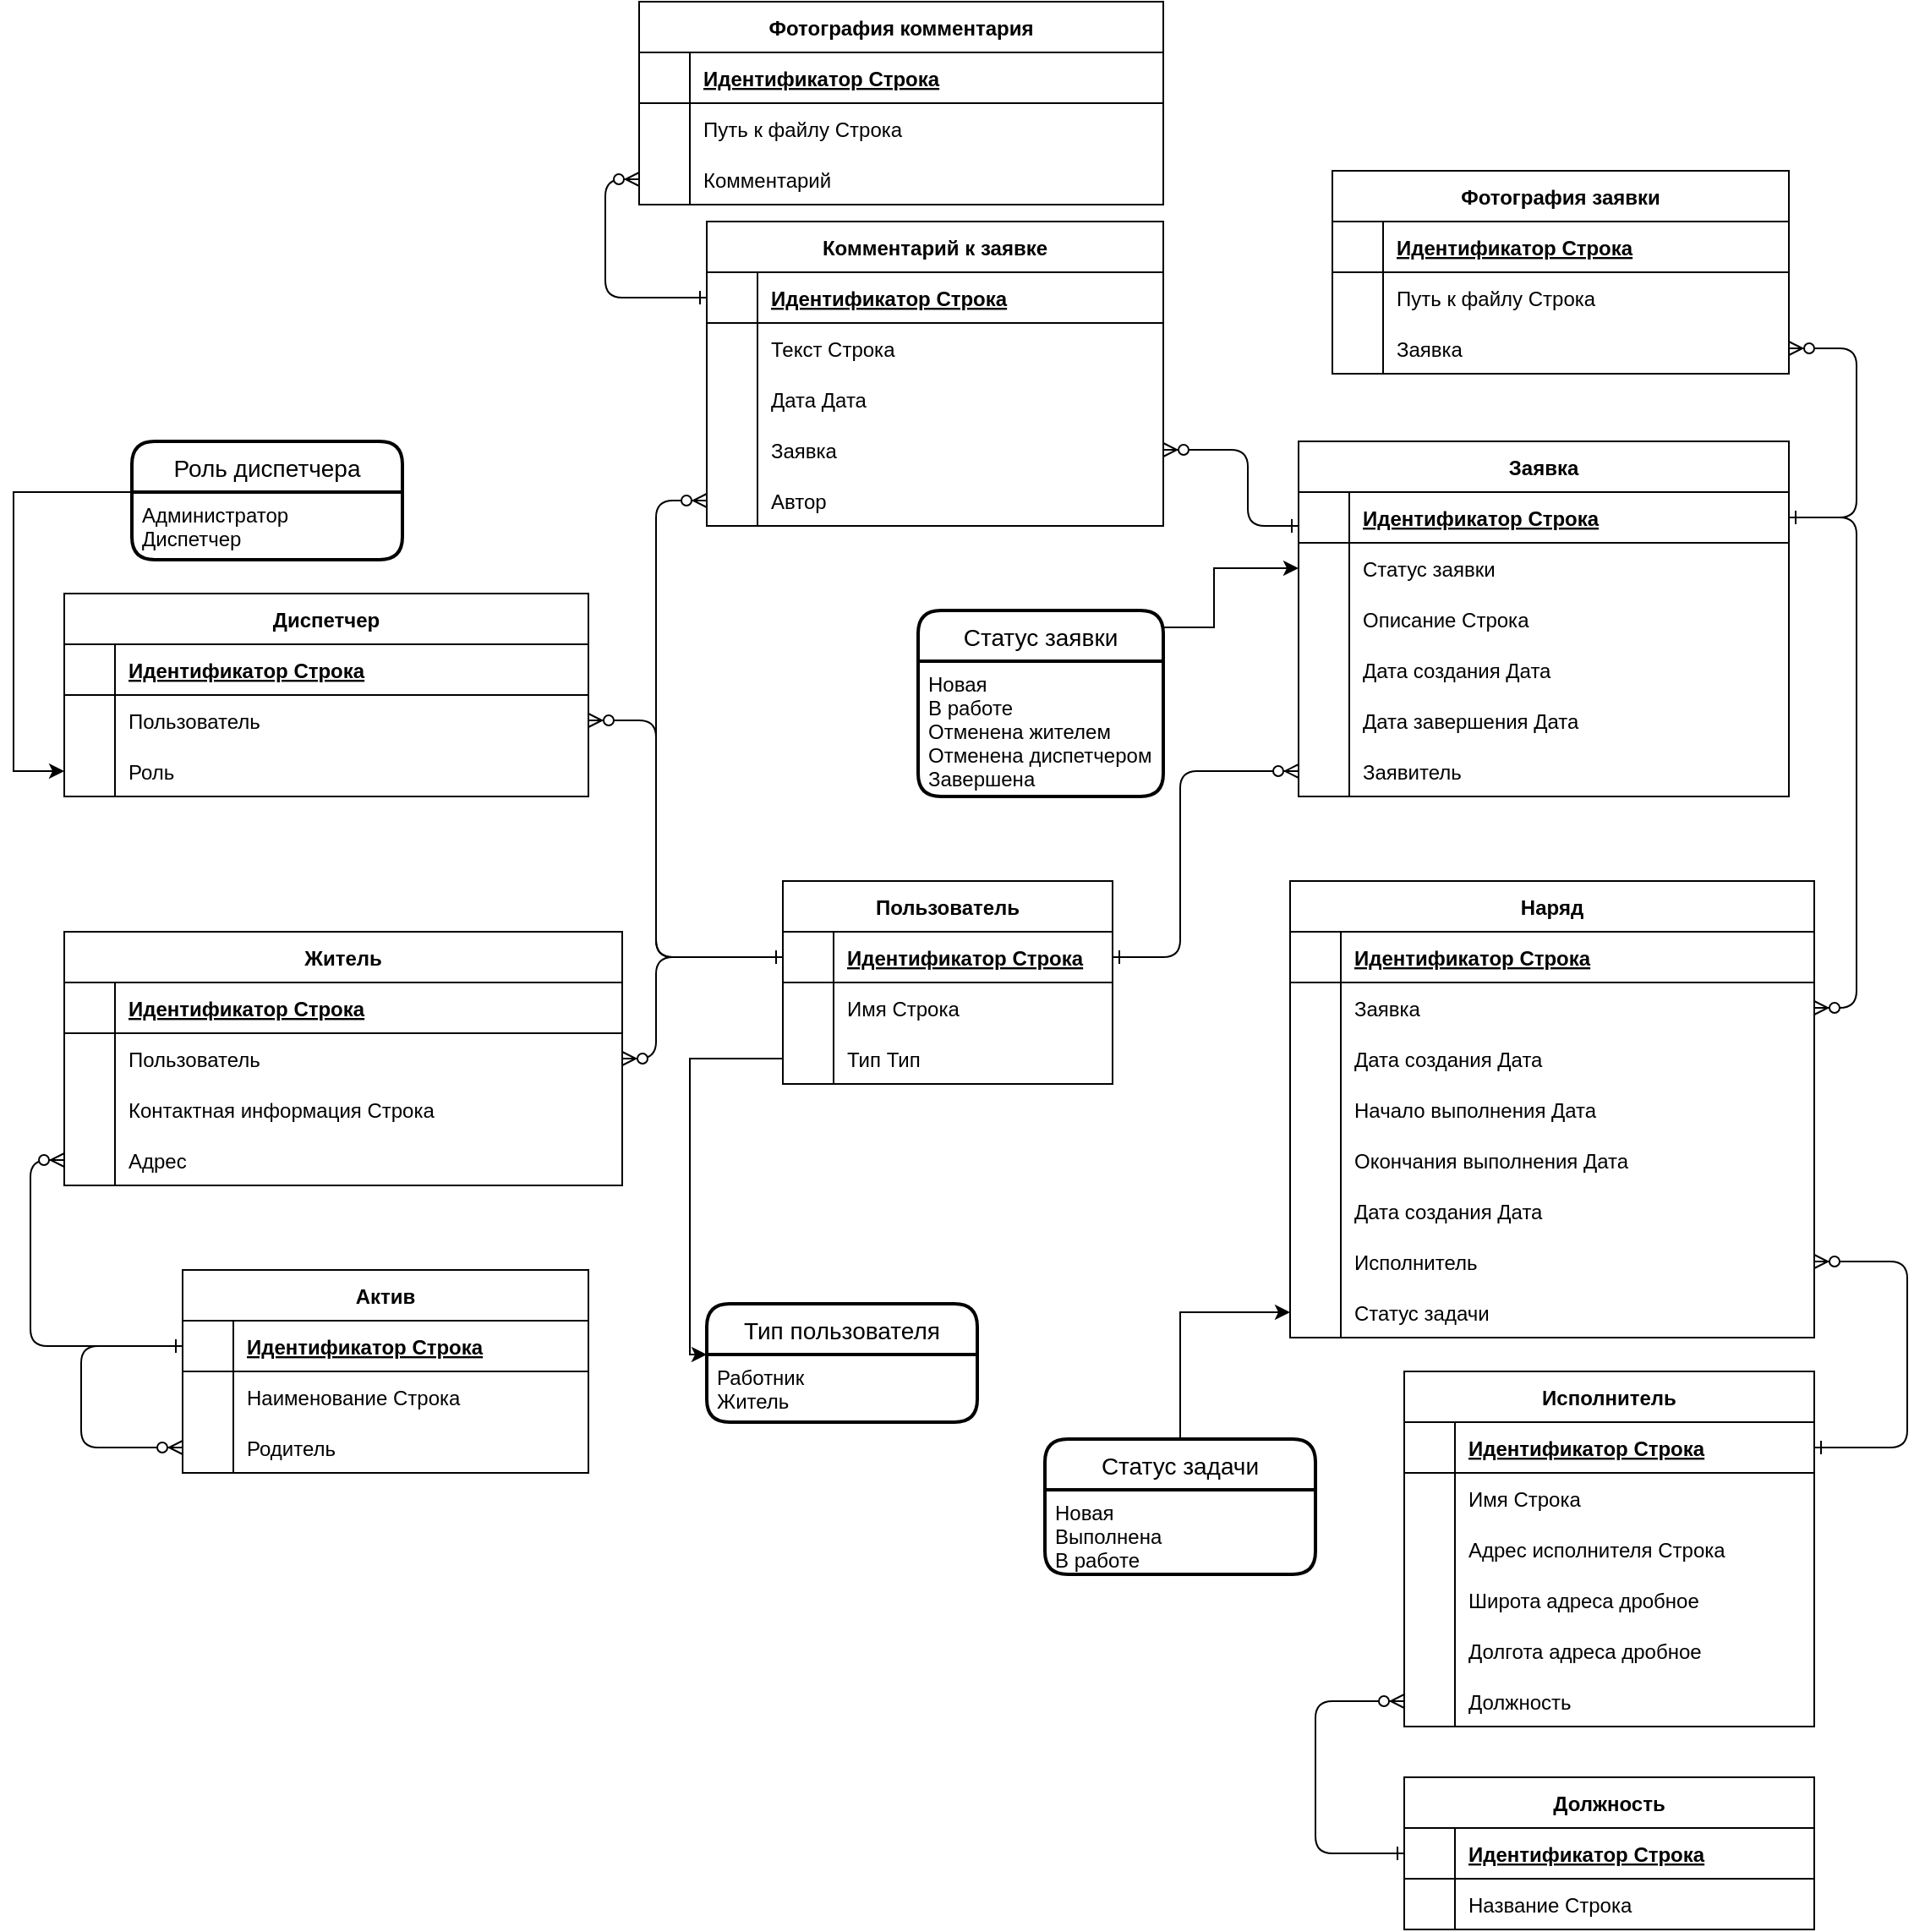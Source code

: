 <mxfile version="20.8.23" type="github">
  <diagram id="R2lEEEUBdFMjLlhIrx00" name="Page-1">
    <mxGraphModel dx="2688" dy="2109" grid="1" gridSize="10" guides="1" tooltips="1" connect="1" arrows="1" fold="1" page="1" pageScale="1" pageWidth="850" pageHeight="1100" math="0" shadow="0" extFonts="Permanent Marker^https://fonts.googleapis.com/css?family=Permanent+Marker">
      <root>
        <mxCell id="0" />
        <mxCell id="1" parent="0" />
        <mxCell id="C-vyLk0tnHw3VtMMgP7b-12" value="" style="edgeStyle=elbowEdgeStyle;endArrow=ERzeroToMany;startArrow=ERone;endFill=1;startFill=0;" parent="1" source="C-vyLk0tnHw3VtMMgP7b-3" target="C-vyLk0tnHw3VtMMgP7b-17" edge="1">
          <mxGeometry width="100" height="100" relative="1" as="geometry">
            <mxPoint x="400" y="180" as="sourcePoint" />
            <mxPoint x="460" y="205" as="targetPoint" />
            <Array as="points">
              <mxPoint x="760" y="230" />
              <mxPoint x="760" y="270" />
              <mxPoint x="760" y="360" />
            </Array>
          </mxGeometry>
        </mxCell>
        <mxCell id="C-vyLk0tnHw3VtMMgP7b-2" value="Заявка" style="shape=table;startSize=30;container=1;collapsible=1;childLayout=tableLayout;fixedRows=1;rowLines=0;fontStyle=1;align=center;resizeLast=1;" parent="1" vertex="1">
          <mxGeometry x="430" y="100" width="290" height="210" as="geometry" />
        </mxCell>
        <mxCell id="C-vyLk0tnHw3VtMMgP7b-3" value="" style="shape=partialRectangle;collapsible=0;dropTarget=0;pointerEvents=0;fillColor=none;points=[[0,0.5],[1,0.5]];portConstraint=eastwest;top=0;left=0;right=0;bottom=1;" parent="C-vyLk0tnHw3VtMMgP7b-2" vertex="1">
          <mxGeometry y="30" width="290" height="30" as="geometry" />
        </mxCell>
        <mxCell id="C-vyLk0tnHw3VtMMgP7b-4" value="" style="shape=partialRectangle;overflow=hidden;connectable=0;fillColor=none;top=0;left=0;bottom=0;right=0;fontStyle=1;" parent="C-vyLk0tnHw3VtMMgP7b-3" vertex="1">
          <mxGeometry width="30" height="30" as="geometry">
            <mxRectangle width="30" height="30" as="alternateBounds" />
          </mxGeometry>
        </mxCell>
        <mxCell id="C-vyLk0tnHw3VtMMgP7b-5" value="Идентификатор Строка " style="shape=partialRectangle;overflow=hidden;connectable=0;fillColor=none;top=0;left=0;bottom=0;right=0;align=left;spacingLeft=6;fontStyle=5;" parent="C-vyLk0tnHw3VtMMgP7b-3" vertex="1">
          <mxGeometry x="30" width="260" height="30" as="geometry">
            <mxRectangle width="260" height="30" as="alternateBounds" />
          </mxGeometry>
        </mxCell>
        <mxCell id="C-vyLk0tnHw3VtMMgP7b-6" value="" style="shape=partialRectangle;collapsible=0;dropTarget=0;pointerEvents=0;fillColor=none;points=[[0,0.5],[1,0.5]];portConstraint=eastwest;top=0;left=0;right=0;bottom=0;" parent="C-vyLk0tnHw3VtMMgP7b-2" vertex="1">
          <mxGeometry y="60" width="290" height="30" as="geometry" />
        </mxCell>
        <mxCell id="C-vyLk0tnHw3VtMMgP7b-7" value="" style="shape=partialRectangle;overflow=hidden;connectable=0;fillColor=none;top=0;left=0;bottom=0;right=0;" parent="C-vyLk0tnHw3VtMMgP7b-6" vertex="1">
          <mxGeometry width="30" height="30" as="geometry">
            <mxRectangle width="30" height="30" as="alternateBounds" />
          </mxGeometry>
        </mxCell>
        <mxCell id="C-vyLk0tnHw3VtMMgP7b-8" value="Статус заявки " style="shape=partialRectangle;overflow=hidden;connectable=0;fillColor=none;top=0;left=0;bottom=0;right=0;align=left;spacingLeft=6;" parent="C-vyLk0tnHw3VtMMgP7b-6" vertex="1">
          <mxGeometry x="30" width="260" height="30" as="geometry">
            <mxRectangle width="260" height="30" as="alternateBounds" />
          </mxGeometry>
        </mxCell>
        <mxCell id="AUKYh_VhikMgX28gDXk--7" value="" style="shape=partialRectangle;collapsible=0;dropTarget=0;pointerEvents=0;fillColor=none;points=[[0,0.5],[1,0.5]];portConstraint=eastwest;top=0;left=0;right=0;bottom=0;" parent="C-vyLk0tnHw3VtMMgP7b-2" vertex="1">
          <mxGeometry y="90" width="290" height="30" as="geometry" />
        </mxCell>
        <mxCell id="AUKYh_VhikMgX28gDXk--8" value="" style="shape=partialRectangle;overflow=hidden;connectable=0;fillColor=none;top=0;left=0;bottom=0;right=0;" parent="AUKYh_VhikMgX28gDXk--7" vertex="1">
          <mxGeometry width="30" height="30" as="geometry">
            <mxRectangle width="30" height="30" as="alternateBounds" />
          </mxGeometry>
        </mxCell>
        <mxCell id="AUKYh_VhikMgX28gDXk--9" value="Описание Строка " style="shape=partialRectangle;overflow=hidden;connectable=0;fillColor=none;top=0;left=0;bottom=0;right=0;align=left;spacingLeft=6;" parent="AUKYh_VhikMgX28gDXk--7" vertex="1">
          <mxGeometry x="30" width="260" height="30" as="geometry">
            <mxRectangle width="260" height="30" as="alternateBounds" />
          </mxGeometry>
        </mxCell>
        <mxCell id="C-vyLk0tnHw3VtMMgP7b-9" value="" style="shape=partialRectangle;collapsible=0;dropTarget=0;pointerEvents=0;fillColor=none;points=[[0,0.5],[1,0.5]];portConstraint=eastwest;top=0;left=0;right=0;bottom=0;" parent="C-vyLk0tnHw3VtMMgP7b-2" vertex="1">
          <mxGeometry y="120" width="290" height="30" as="geometry" />
        </mxCell>
        <mxCell id="C-vyLk0tnHw3VtMMgP7b-10" value="" style="shape=partialRectangle;overflow=hidden;connectable=0;fillColor=none;top=0;left=0;bottom=0;right=0;" parent="C-vyLk0tnHw3VtMMgP7b-9" vertex="1">
          <mxGeometry width="30" height="30" as="geometry">
            <mxRectangle width="30" height="30" as="alternateBounds" />
          </mxGeometry>
        </mxCell>
        <mxCell id="C-vyLk0tnHw3VtMMgP7b-11" value="Дата создания Дата " style="shape=partialRectangle;overflow=hidden;connectable=0;fillColor=none;top=0;left=0;bottom=0;right=0;align=left;spacingLeft=6;" parent="C-vyLk0tnHw3VtMMgP7b-9" vertex="1">
          <mxGeometry x="30" width="260" height="30" as="geometry">
            <mxRectangle width="260" height="30" as="alternateBounds" />
          </mxGeometry>
        </mxCell>
        <mxCell id="AUKYh_VhikMgX28gDXk--25" value="" style="shape=partialRectangle;collapsible=0;dropTarget=0;pointerEvents=0;fillColor=none;points=[[0,0.5],[1,0.5]];portConstraint=eastwest;top=0;left=0;right=0;bottom=0;" parent="C-vyLk0tnHw3VtMMgP7b-2" vertex="1">
          <mxGeometry y="150" width="290" height="30" as="geometry" />
        </mxCell>
        <mxCell id="AUKYh_VhikMgX28gDXk--26" value="" style="shape=partialRectangle;overflow=hidden;connectable=0;fillColor=none;top=0;left=0;bottom=0;right=0;" parent="AUKYh_VhikMgX28gDXk--25" vertex="1">
          <mxGeometry width="30" height="30" as="geometry">
            <mxRectangle width="30" height="30" as="alternateBounds" />
          </mxGeometry>
        </mxCell>
        <mxCell id="AUKYh_VhikMgX28gDXk--27" value="Дата завершения Дата" style="shape=partialRectangle;overflow=hidden;connectable=0;fillColor=none;top=0;left=0;bottom=0;right=0;align=left;spacingLeft=6;" parent="AUKYh_VhikMgX28gDXk--25" vertex="1">
          <mxGeometry x="30" width="260" height="30" as="geometry">
            <mxRectangle width="260" height="30" as="alternateBounds" />
          </mxGeometry>
        </mxCell>
        <mxCell id="AUKYh_VhikMgX28gDXk--112" value="" style="shape=partialRectangle;collapsible=0;dropTarget=0;pointerEvents=0;fillColor=none;points=[[0,0.5],[1,0.5]];portConstraint=eastwest;top=0;left=0;right=0;bottom=0;" parent="C-vyLk0tnHw3VtMMgP7b-2" vertex="1">
          <mxGeometry y="180" width="290" height="30" as="geometry" />
        </mxCell>
        <mxCell id="AUKYh_VhikMgX28gDXk--113" value="" style="shape=partialRectangle;overflow=hidden;connectable=0;fillColor=none;top=0;left=0;bottom=0;right=0;" parent="AUKYh_VhikMgX28gDXk--112" vertex="1">
          <mxGeometry width="30" height="30" as="geometry">
            <mxRectangle width="30" height="30" as="alternateBounds" />
          </mxGeometry>
        </mxCell>
        <mxCell id="AUKYh_VhikMgX28gDXk--114" value="Заявитель" style="shape=partialRectangle;overflow=hidden;connectable=0;fillColor=none;top=0;left=0;bottom=0;right=0;align=left;spacingLeft=6;" parent="AUKYh_VhikMgX28gDXk--112" vertex="1">
          <mxGeometry x="30" width="260" height="30" as="geometry">
            <mxRectangle width="260" height="30" as="alternateBounds" />
          </mxGeometry>
        </mxCell>
        <mxCell id="C-vyLk0tnHw3VtMMgP7b-13" value="Наряд" style="shape=table;startSize=30;container=1;collapsible=1;childLayout=tableLayout;fixedRows=1;rowLines=0;fontStyle=1;align=center;resizeLast=1;" parent="1" vertex="1">
          <mxGeometry x="425" y="360" width="310" height="270" as="geometry" />
        </mxCell>
        <mxCell id="C-vyLk0tnHw3VtMMgP7b-14" value="" style="shape=partialRectangle;collapsible=0;dropTarget=0;pointerEvents=0;fillColor=none;points=[[0,0.5],[1,0.5]];portConstraint=eastwest;top=0;left=0;right=0;bottom=1;" parent="C-vyLk0tnHw3VtMMgP7b-13" vertex="1">
          <mxGeometry y="30" width="310" height="30" as="geometry" />
        </mxCell>
        <mxCell id="C-vyLk0tnHw3VtMMgP7b-15" value="" style="shape=partialRectangle;overflow=hidden;connectable=0;fillColor=none;top=0;left=0;bottom=0;right=0;fontStyle=1;" parent="C-vyLk0tnHw3VtMMgP7b-14" vertex="1">
          <mxGeometry width="30" height="30" as="geometry">
            <mxRectangle width="30" height="30" as="alternateBounds" />
          </mxGeometry>
        </mxCell>
        <mxCell id="C-vyLk0tnHw3VtMMgP7b-16" value="Идентификатор Строка  " style="shape=partialRectangle;overflow=hidden;connectable=0;fillColor=none;top=0;left=0;bottom=0;right=0;align=left;spacingLeft=6;fontStyle=5;" parent="C-vyLk0tnHw3VtMMgP7b-14" vertex="1">
          <mxGeometry x="30" width="280" height="30" as="geometry">
            <mxRectangle width="280" height="30" as="alternateBounds" />
          </mxGeometry>
        </mxCell>
        <mxCell id="C-vyLk0tnHw3VtMMgP7b-17" value="" style="shape=partialRectangle;collapsible=0;dropTarget=0;pointerEvents=0;fillColor=none;points=[[0,0.5],[1,0.5]];portConstraint=eastwest;top=0;left=0;right=0;bottom=0;" parent="C-vyLk0tnHw3VtMMgP7b-13" vertex="1">
          <mxGeometry y="60" width="310" height="30" as="geometry" />
        </mxCell>
        <mxCell id="C-vyLk0tnHw3VtMMgP7b-18" value="" style="shape=partialRectangle;overflow=hidden;connectable=0;fillColor=none;top=0;left=0;bottom=0;right=0;" parent="C-vyLk0tnHw3VtMMgP7b-17" vertex="1">
          <mxGeometry width="30" height="30" as="geometry">
            <mxRectangle width="30" height="30" as="alternateBounds" />
          </mxGeometry>
        </mxCell>
        <mxCell id="C-vyLk0tnHw3VtMMgP7b-19" value="Заявка" style="shape=partialRectangle;overflow=hidden;connectable=0;fillColor=none;top=0;left=0;bottom=0;right=0;align=left;spacingLeft=6;" parent="C-vyLk0tnHw3VtMMgP7b-17" vertex="1">
          <mxGeometry x="30" width="280" height="30" as="geometry">
            <mxRectangle width="280" height="30" as="alternateBounds" />
          </mxGeometry>
        </mxCell>
        <mxCell id="C-vyLk0tnHw3VtMMgP7b-20" value="" style="shape=partialRectangle;collapsible=0;dropTarget=0;pointerEvents=0;fillColor=none;points=[[0,0.5],[1,0.5]];portConstraint=eastwest;top=0;left=0;right=0;bottom=0;" parent="C-vyLk0tnHw3VtMMgP7b-13" vertex="1">
          <mxGeometry y="90" width="310" height="30" as="geometry" />
        </mxCell>
        <mxCell id="C-vyLk0tnHw3VtMMgP7b-21" value="" style="shape=partialRectangle;overflow=hidden;connectable=0;fillColor=none;top=0;left=0;bottom=0;right=0;" parent="C-vyLk0tnHw3VtMMgP7b-20" vertex="1">
          <mxGeometry width="30" height="30" as="geometry">
            <mxRectangle width="30" height="30" as="alternateBounds" />
          </mxGeometry>
        </mxCell>
        <mxCell id="C-vyLk0tnHw3VtMMgP7b-22" value="Дата создания Дата " style="shape=partialRectangle;overflow=hidden;connectable=0;fillColor=none;top=0;left=0;bottom=0;right=0;align=left;spacingLeft=6;" parent="C-vyLk0tnHw3VtMMgP7b-20" vertex="1">
          <mxGeometry x="30" width="280" height="30" as="geometry">
            <mxRectangle width="280" height="30" as="alternateBounds" />
          </mxGeometry>
        </mxCell>
        <mxCell id="AUKYh_VhikMgX28gDXk--32" value="" style="shape=partialRectangle;collapsible=0;dropTarget=0;pointerEvents=0;fillColor=none;points=[[0,0.5],[1,0.5]];portConstraint=eastwest;top=0;left=0;right=0;bottom=0;" parent="C-vyLk0tnHw3VtMMgP7b-13" vertex="1">
          <mxGeometry y="120" width="310" height="30" as="geometry" />
        </mxCell>
        <mxCell id="AUKYh_VhikMgX28gDXk--33" value="" style="shape=partialRectangle;overflow=hidden;connectable=0;fillColor=none;top=0;left=0;bottom=0;right=0;" parent="AUKYh_VhikMgX28gDXk--32" vertex="1">
          <mxGeometry width="30" height="30" as="geometry">
            <mxRectangle width="30" height="30" as="alternateBounds" />
          </mxGeometry>
        </mxCell>
        <mxCell id="AUKYh_VhikMgX28gDXk--34" value="Начало выполнения Дата" style="shape=partialRectangle;overflow=hidden;connectable=0;fillColor=none;top=0;left=0;bottom=0;right=0;align=left;spacingLeft=6;" parent="AUKYh_VhikMgX28gDXk--32" vertex="1">
          <mxGeometry x="30" width="280" height="30" as="geometry">
            <mxRectangle width="280" height="30" as="alternateBounds" />
          </mxGeometry>
        </mxCell>
        <mxCell id="AUKYh_VhikMgX28gDXk--35" value="" style="shape=partialRectangle;collapsible=0;dropTarget=0;pointerEvents=0;fillColor=none;points=[[0,0.5],[1,0.5]];portConstraint=eastwest;top=0;left=0;right=0;bottom=0;" parent="C-vyLk0tnHw3VtMMgP7b-13" vertex="1">
          <mxGeometry y="150" width="310" height="30" as="geometry" />
        </mxCell>
        <mxCell id="AUKYh_VhikMgX28gDXk--36" value="" style="shape=partialRectangle;overflow=hidden;connectable=0;fillColor=none;top=0;left=0;bottom=0;right=0;" parent="AUKYh_VhikMgX28gDXk--35" vertex="1">
          <mxGeometry width="30" height="30" as="geometry">
            <mxRectangle width="30" height="30" as="alternateBounds" />
          </mxGeometry>
        </mxCell>
        <mxCell id="AUKYh_VhikMgX28gDXk--37" value="Окончания выполнения Дата " style="shape=partialRectangle;overflow=hidden;connectable=0;fillColor=none;top=0;left=0;bottom=0;right=0;align=left;spacingLeft=6;" parent="AUKYh_VhikMgX28gDXk--35" vertex="1">
          <mxGeometry x="30" width="280" height="30" as="geometry">
            <mxRectangle width="280" height="30" as="alternateBounds" />
          </mxGeometry>
        </mxCell>
        <mxCell id="AUKYh_VhikMgX28gDXk--38" value="" style="shape=partialRectangle;collapsible=0;dropTarget=0;pointerEvents=0;fillColor=none;points=[[0,0.5],[1,0.5]];portConstraint=eastwest;top=0;left=0;right=0;bottom=0;" parent="C-vyLk0tnHw3VtMMgP7b-13" vertex="1">
          <mxGeometry y="180" width="310" height="30" as="geometry" />
        </mxCell>
        <mxCell id="AUKYh_VhikMgX28gDXk--39" value="" style="shape=partialRectangle;overflow=hidden;connectable=0;fillColor=none;top=0;left=0;bottom=0;right=0;" parent="AUKYh_VhikMgX28gDXk--38" vertex="1">
          <mxGeometry width="30" height="30" as="geometry">
            <mxRectangle width="30" height="30" as="alternateBounds" />
          </mxGeometry>
        </mxCell>
        <mxCell id="AUKYh_VhikMgX28gDXk--40" value="Дата создания Дата " style="shape=partialRectangle;overflow=hidden;connectable=0;fillColor=none;top=0;left=0;bottom=0;right=0;align=left;spacingLeft=6;" parent="AUKYh_VhikMgX28gDXk--38" vertex="1">
          <mxGeometry x="30" width="280" height="30" as="geometry">
            <mxRectangle width="280" height="30" as="alternateBounds" />
          </mxGeometry>
        </mxCell>
        <mxCell id="AUKYh_VhikMgX28gDXk--246" value="" style="shape=partialRectangle;collapsible=0;dropTarget=0;pointerEvents=0;fillColor=none;points=[[0,0.5],[1,0.5]];portConstraint=eastwest;top=0;left=0;right=0;bottom=0;" parent="C-vyLk0tnHw3VtMMgP7b-13" vertex="1">
          <mxGeometry y="210" width="310" height="30" as="geometry" />
        </mxCell>
        <mxCell id="AUKYh_VhikMgX28gDXk--247" value="" style="shape=partialRectangle;overflow=hidden;connectable=0;fillColor=none;top=0;left=0;bottom=0;right=0;" parent="AUKYh_VhikMgX28gDXk--246" vertex="1">
          <mxGeometry width="30" height="30" as="geometry">
            <mxRectangle width="30" height="30" as="alternateBounds" />
          </mxGeometry>
        </mxCell>
        <mxCell id="AUKYh_VhikMgX28gDXk--248" value="Исполнитель" style="shape=partialRectangle;overflow=hidden;connectable=0;fillColor=none;top=0;left=0;bottom=0;right=0;align=left;spacingLeft=6;" parent="AUKYh_VhikMgX28gDXk--246" vertex="1">
          <mxGeometry x="30" width="280" height="30" as="geometry">
            <mxRectangle width="280" height="30" as="alternateBounds" />
          </mxGeometry>
        </mxCell>
        <mxCell id="AUKYh_VhikMgX28gDXk--59" value="" style="shape=partialRectangle;collapsible=0;dropTarget=0;pointerEvents=0;fillColor=none;points=[[0,0.5],[1,0.5]];portConstraint=eastwest;top=0;left=0;right=0;bottom=0;" parent="C-vyLk0tnHw3VtMMgP7b-13" vertex="1">
          <mxGeometry y="240" width="310" height="30" as="geometry" />
        </mxCell>
        <mxCell id="AUKYh_VhikMgX28gDXk--60" value="" style="shape=partialRectangle;overflow=hidden;connectable=0;fillColor=none;top=0;left=0;bottom=0;right=0;" parent="AUKYh_VhikMgX28gDXk--59" vertex="1">
          <mxGeometry width="30" height="30" as="geometry">
            <mxRectangle width="30" height="30" as="alternateBounds" />
          </mxGeometry>
        </mxCell>
        <mxCell id="AUKYh_VhikMgX28gDXk--61" value="Статус задачи " style="shape=partialRectangle;overflow=hidden;connectable=0;fillColor=none;top=0;left=0;bottom=0;right=0;align=left;spacingLeft=6;" parent="AUKYh_VhikMgX28gDXk--59" vertex="1">
          <mxGeometry x="30" width="280" height="30" as="geometry">
            <mxRectangle width="280" height="30" as="alternateBounds" />
          </mxGeometry>
        </mxCell>
        <mxCell id="AUKYh_VhikMgX28gDXk--2" value="Статус заявки" style="swimlane;childLayout=stackLayout;horizontal=1;startSize=30;horizontalStack=0;rounded=1;fontSize=14;fontStyle=0;strokeWidth=2;resizeParent=0;resizeLast=1;shadow=0;dashed=0;align=center;" parent="1" vertex="1">
          <mxGeometry x="205" y="200" width="145" height="110" as="geometry" />
        </mxCell>
        <mxCell id="AUKYh_VhikMgX28gDXk--3" value="Новая&#xa;В работе&#xa;Отменена жителем&#xa;Отменена диспетчером&#xa;Завершена" style="align=left;strokeColor=none;fillColor=none;spacingLeft=4;fontSize=12;verticalAlign=top;resizable=0;rotatable=0;part=1;" parent="AUKYh_VhikMgX28gDXk--2" vertex="1">
          <mxGeometry y="30" width="145" height="80" as="geometry" />
        </mxCell>
        <mxCell id="AUKYh_VhikMgX28gDXk--4" value="Статус задачи" style="swimlane;childLayout=stackLayout;horizontal=1;startSize=30;horizontalStack=0;rounded=1;fontSize=14;fontStyle=0;strokeWidth=2;resizeParent=0;resizeLast=1;shadow=0;dashed=0;align=center;" parent="1" vertex="1">
          <mxGeometry x="280" y="690" width="160" height="80" as="geometry" />
        </mxCell>
        <mxCell id="AUKYh_VhikMgX28gDXk--5" value="Новая&#xa;Выполнена&#xa;В работе" style="align=left;strokeColor=none;fillColor=none;spacingLeft=4;fontSize=12;verticalAlign=top;resizable=0;rotatable=0;part=1;" parent="AUKYh_VhikMgX28gDXk--4" vertex="1">
          <mxGeometry y="30" width="160" height="50" as="geometry" />
        </mxCell>
        <mxCell id="AUKYh_VhikMgX28gDXk--30" style="edgeStyle=orthogonalEdgeStyle;rounded=0;jumpStyle=none;orthogonalLoop=1;jettySize=auto;html=1;exitX=0.5;exitY=1;exitDx=0;exitDy=0;" parent="AUKYh_VhikMgX28gDXk--4" source="AUKYh_VhikMgX28gDXk--5" target="AUKYh_VhikMgX28gDXk--5" edge="1">
          <mxGeometry relative="1" as="geometry" />
        </mxCell>
        <mxCell id="AUKYh_VhikMgX28gDXk--62" style="edgeStyle=orthogonalEdgeStyle;rounded=0;jumpStyle=none;orthogonalLoop=1;jettySize=auto;html=1;entryX=0;entryY=0.5;entryDx=0;entryDy=0;exitX=0.5;exitY=0;exitDx=0;exitDy=0;" parent="1" source="AUKYh_VhikMgX28gDXk--4" target="AUKYh_VhikMgX28gDXk--59" edge="1">
          <mxGeometry relative="1" as="geometry">
            <Array as="points">
              <mxPoint x="360" y="615" />
            </Array>
          </mxGeometry>
        </mxCell>
        <mxCell id="AUKYh_VhikMgX28gDXk--63" value="Фотография заявки" style="shape=table;startSize=30;container=1;collapsible=1;childLayout=tableLayout;fixedRows=1;rowLines=0;fontStyle=1;align=center;resizeLast=1;" parent="1" vertex="1">
          <mxGeometry x="450" y="-60" width="270" height="120" as="geometry" />
        </mxCell>
        <mxCell id="AUKYh_VhikMgX28gDXk--64" value="" style="shape=tableRow;horizontal=0;startSize=0;swimlaneHead=0;swimlaneBody=0;fillColor=none;collapsible=0;dropTarget=0;points=[[0,0.5],[1,0.5]];portConstraint=eastwest;top=0;left=0;right=0;bottom=1;" parent="AUKYh_VhikMgX28gDXk--63" vertex="1">
          <mxGeometry y="30" width="270" height="30" as="geometry" />
        </mxCell>
        <mxCell id="AUKYh_VhikMgX28gDXk--65" value="" style="shape=partialRectangle;connectable=0;fillColor=none;top=0;left=0;bottom=0;right=0;fontStyle=1;overflow=hidden;" parent="AUKYh_VhikMgX28gDXk--64" vertex="1">
          <mxGeometry width="30" height="30" as="geometry">
            <mxRectangle width="30" height="30" as="alternateBounds" />
          </mxGeometry>
        </mxCell>
        <mxCell id="AUKYh_VhikMgX28gDXk--66" value="Идентификатор Строка " style="shape=partialRectangle;connectable=0;fillColor=none;top=0;left=0;bottom=0;right=0;align=left;spacingLeft=6;fontStyle=5;overflow=hidden;" parent="AUKYh_VhikMgX28gDXk--64" vertex="1">
          <mxGeometry x="30" width="240" height="30" as="geometry">
            <mxRectangle width="240" height="30" as="alternateBounds" />
          </mxGeometry>
        </mxCell>
        <mxCell id="AUKYh_VhikMgX28gDXk--67" value="" style="shape=tableRow;horizontal=0;startSize=0;swimlaneHead=0;swimlaneBody=0;fillColor=none;collapsible=0;dropTarget=0;points=[[0,0.5],[1,0.5]];portConstraint=eastwest;top=0;left=0;right=0;bottom=0;" parent="AUKYh_VhikMgX28gDXk--63" vertex="1">
          <mxGeometry y="60" width="270" height="30" as="geometry" />
        </mxCell>
        <mxCell id="AUKYh_VhikMgX28gDXk--68" value="" style="shape=partialRectangle;connectable=0;fillColor=none;top=0;left=0;bottom=0;right=0;editable=1;overflow=hidden;" parent="AUKYh_VhikMgX28gDXk--67" vertex="1">
          <mxGeometry width="30" height="30" as="geometry">
            <mxRectangle width="30" height="30" as="alternateBounds" />
          </mxGeometry>
        </mxCell>
        <mxCell id="AUKYh_VhikMgX28gDXk--69" value="Путь к файлу Строка " style="shape=partialRectangle;connectable=0;fillColor=none;top=0;left=0;bottom=0;right=0;align=left;spacingLeft=6;overflow=hidden;" parent="AUKYh_VhikMgX28gDXk--67" vertex="1">
          <mxGeometry x="30" width="240" height="30" as="geometry">
            <mxRectangle width="240" height="30" as="alternateBounds" />
          </mxGeometry>
        </mxCell>
        <mxCell id="AUKYh_VhikMgX28gDXk--79" value="" style="shape=tableRow;horizontal=0;startSize=0;swimlaneHead=0;swimlaneBody=0;fillColor=none;collapsible=0;dropTarget=0;points=[[0,0.5],[1,0.5]];portConstraint=eastwest;top=0;left=0;right=0;bottom=0;" parent="AUKYh_VhikMgX28gDXk--63" vertex="1">
          <mxGeometry y="90" width="270" height="30" as="geometry" />
        </mxCell>
        <mxCell id="AUKYh_VhikMgX28gDXk--80" value="" style="shape=partialRectangle;connectable=0;fillColor=none;top=0;left=0;bottom=0;right=0;editable=1;overflow=hidden;" parent="AUKYh_VhikMgX28gDXk--79" vertex="1">
          <mxGeometry width="30" height="30" as="geometry">
            <mxRectangle width="30" height="30" as="alternateBounds" />
          </mxGeometry>
        </mxCell>
        <mxCell id="AUKYh_VhikMgX28gDXk--81" value="Заявка" style="shape=partialRectangle;connectable=0;fillColor=none;top=0;left=0;bottom=0;right=0;align=left;spacingLeft=6;overflow=hidden;" parent="AUKYh_VhikMgX28gDXk--79" vertex="1">
          <mxGeometry x="30" width="240" height="30" as="geometry">
            <mxRectangle width="240" height="30" as="alternateBounds" />
          </mxGeometry>
        </mxCell>
        <mxCell id="AUKYh_VhikMgX28gDXk--83" value="" style="endArrow=ERzeroToMany;startArrow=ERone;endFill=1;startFill=0;exitX=1;exitY=0.5;exitDx=0;exitDy=0;edgeStyle=elbowEdgeStyle;entryX=1;entryY=0.5;entryDx=0;entryDy=0;" parent="1" source="C-vyLk0tnHw3VtMMgP7b-3" target="AUKYh_VhikMgX28gDXk--79" edge="1">
          <mxGeometry width="100" height="100" relative="1" as="geometry">
            <mxPoint x="790" y="80" as="sourcePoint" />
            <mxPoint x="800" y="250" as="targetPoint" />
            <Array as="points">
              <mxPoint x="760" y="180" />
              <mxPoint x="780" y="200" />
              <mxPoint x="770" y="100" />
              <mxPoint x="740" y="80" />
              <mxPoint x="750" y="120" />
            </Array>
          </mxGeometry>
        </mxCell>
        <mxCell id="AUKYh_VhikMgX28gDXk--84" value="Комментарий к заявке" style="shape=table;startSize=30;container=1;collapsible=1;childLayout=tableLayout;fixedRows=1;rowLines=0;fontStyle=1;align=center;resizeLast=1;" parent="1" vertex="1">
          <mxGeometry x="80" y="-30" width="270" height="180" as="geometry" />
        </mxCell>
        <mxCell id="AUKYh_VhikMgX28gDXk--85" value="" style="shape=tableRow;horizontal=0;startSize=0;swimlaneHead=0;swimlaneBody=0;fillColor=none;collapsible=0;dropTarget=0;points=[[0,0.5],[1,0.5]];portConstraint=eastwest;top=0;left=0;right=0;bottom=1;" parent="AUKYh_VhikMgX28gDXk--84" vertex="1">
          <mxGeometry y="30" width="270" height="30" as="geometry" />
        </mxCell>
        <mxCell id="AUKYh_VhikMgX28gDXk--86" value="" style="shape=partialRectangle;connectable=0;fillColor=none;top=0;left=0;bottom=0;right=0;fontStyle=1;overflow=hidden;" parent="AUKYh_VhikMgX28gDXk--85" vertex="1">
          <mxGeometry width="30" height="30" as="geometry">
            <mxRectangle width="30" height="30" as="alternateBounds" />
          </mxGeometry>
        </mxCell>
        <mxCell id="AUKYh_VhikMgX28gDXk--87" value="Идентификатор Строка " style="shape=partialRectangle;connectable=0;fillColor=none;top=0;left=0;bottom=0;right=0;align=left;spacingLeft=6;fontStyle=5;overflow=hidden;" parent="AUKYh_VhikMgX28gDXk--85" vertex="1">
          <mxGeometry x="30" width="240" height="30" as="geometry">
            <mxRectangle width="240" height="30" as="alternateBounds" />
          </mxGeometry>
        </mxCell>
        <mxCell id="AUKYh_VhikMgX28gDXk--88" value="" style="shape=tableRow;horizontal=0;startSize=0;swimlaneHead=0;swimlaneBody=0;fillColor=none;collapsible=0;dropTarget=0;points=[[0,0.5],[1,0.5]];portConstraint=eastwest;top=0;left=0;right=0;bottom=0;" parent="AUKYh_VhikMgX28gDXk--84" vertex="1">
          <mxGeometry y="60" width="270" height="30" as="geometry" />
        </mxCell>
        <mxCell id="AUKYh_VhikMgX28gDXk--89" value="" style="shape=partialRectangle;connectable=0;fillColor=none;top=0;left=0;bottom=0;right=0;editable=1;overflow=hidden;" parent="AUKYh_VhikMgX28gDXk--88" vertex="1">
          <mxGeometry width="30" height="30" as="geometry">
            <mxRectangle width="30" height="30" as="alternateBounds" />
          </mxGeometry>
        </mxCell>
        <mxCell id="AUKYh_VhikMgX28gDXk--90" value="Текст Строка " style="shape=partialRectangle;connectable=0;fillColor=none;top=0;left=0;bottom=0;right=0;align=left;spacingLeft=6;overflow=hidden;" parent="AUKYh_VhikMgX28gDXk--88" vertex="1">
          <mxGeometry x="30" width="240" height="30" as="geometry">
            <mxRectangle width="240" height="30" as="alternateBounds" />
          </mxGeometry>
        </mxCell>
        <mxCell id="AUKYh_VhikMgX28gDXk--96" value="" style="shape=tableRow;horizontal=0;startSize=0;swimlaneHead=0;swimlaneBody=0;fillColor=none;collapsible=0;dropTarget=0;points=[[0,0.5],[1,0.5]];portConstraint=eastwest;top=0;left=0;right=0;bottom=0;" parent="AUKYh_VhikMgX28gDXk--84" vertex="1">
          <mxGeometry y="90" width="270" height="30" as="geometry" />
        </mxCell>
        <mxCell id="AUKYh_VhikMgX28gDXk--97" value="" style="shape=partialRectangle;connectable=0;fillColor=none;top=0;left=0;bottom=0;right=0;editable=1;overflow=hidden;" parent="AUKYh_VhikMgX28gDXk--96" vertex="1">
          <mxGeometry width="30" height="30" as="geometry">
            <mxRectangle width="30" height="30" as="alternateBounds" />
          </mxGeometry>
        </mxCell>
        <mxCell id="AUKYh_VhikMgX28gDXk--98" value="Дата Дата " style="shape=partialRectangle;connectable=0;fillColor=none;top=0;left=0;bottom=0;right=0;align=left;spacingLeft=6;overflow=hidden;" parent="AUKYh_VhikMgX28gDXk--96" vertex="1">
          <mxGeometry x="30" width="240" height="30" as="geometry">
            <mxRectangle width="240" height="30" as="alternateBounds" />
          </mxGeometry>
        </mxCell>
        <mxCell id="AUKYh_VhikMgX28gDXk--130" value="" style="shape=tableRow;horizontal=0;startSize=0;swimlaneHead=0;swimlaneBody=0;fillColor=none;collapsible=0;dropTarget=0;points=[[0,0.5],[1,0.5]];portConstraint=eastwest;top=0;left=0;right=0;bottom=0;" parent="AUKYh_VhikMgX28gDXk--84" vertex="1">
          <mxGeometry y="120" width="270" height="30" as="geometry" />
        </mxCell>
        <mxCell id="AUKYh_VhikMgX28gDXk--131" value="" style="shape=partialRectangle;connectable=0;fillColor=none;top=0;left=0;bottom=0;right=0;editable=1;overflow=hidden;" parent="AUKYh_VhikMgX28gDXk--130" vertex="1">
          <mxGeometry width="30" height="30" as="geometry">
            <mxRectangle width="30" height="30" as="alternateBounds" />
          </mxGeometry>
        </mxCell>
        <mxCell id="AUKYh_VhikMgX28gDXk--132" value="Заявка" style="shape=partialRectangle;connectable=0;fillColor=none;top=0;left=0;bottom=0;right=0;align=left;spacingLeft=6;overflow=hidden;" parent="AUKYh_VhikMgX28gDXk--130" vertex="1">
          <mxGeometry x="30" width="240" height="30" as="geometry">
            <mxRectangle width="240" height="30" as="alternateBounds" />
          </mxGeometry>
        </mxCell>
        <mxCell id="AUKYh_VhikMgX28gDXk--91" value="" style="shape=tableRow;horizontal=0;startSize=0;swimlaneHead=0;swimlaneBody=0;fillColor=none;collapsible=0;dropTarget=0;points=[[0,0.5],[1,0.5]];portConstraint=eastwest;top=0;left=0;right=0;bottom=0;" parent="AUKYh_VhikMgX28gDXk--84" vertex="1">
          <mxGeometry y="150" width="270" height="30" as="geometry" />
        </mxCell>
        <mxCell id="AUKYh_VhikMgX28gDXk--92" value="" style="shape=partialRectangle;connectable=0;fillColor=none;top=0;left=0;bottom=0;right=0;editable=1;overflow=hidden;" parent="AUKYh_VhikMgX28gDXk--91" vertex="1">
          <mxGeometry width="30" height="30" as="geometry">
            <mxRectangle width="30" height="30" as="alternateBounds" />
          </mxGeometry>
        </mxCell>
        <mxCell id="AUKYh_VhikMgX28gDXk--93" value="Автор" style="shape=partialRectangle;connectable=0;fillColor=none;top=0;left=0;bottom=0;right=0;align=left;spacingLeft=6;overflow=hidden;" parent="AUKYh_VhikMgX28gDXk--91" vertex="1">
          <mxGeometry x="30" width="240" height="30" as="geometry">
            <mxRectangle width="240" height="30" as="alternateBounds" />
          </mxGeometry>
        </mxCell>
        <mxCell id="AUKYh_VhikMgX28gDXk--95" value="" style="endArrow=ERzeroToMany;startArrow=ERone;endFill=1;startFill=0;edgeStyle=elbowEdgeStyle;entryX=1;entryY=0.5;entryDx=0;entryDy=0;" parent="1" source="C-vyLk0tnHw3VtMMgP7b-3" target="AUKYh_VhikMgX28gDXk--130" edge="1">
          <mxGeometry width="100" height="100" relative="1" as="geometry">
            <mxPoint x="370" y="140" as="sourcePoint" />
            <mxPoint x="380" y="20" as="targetPoint" />
            <Array as="points">
              <mxPoint x="400" y="150" />
              <mxPoint x="420" y="95" />
            </Array>
          </mxGeometry>
        </mxCell>
        <mxCell id="AUKYh_VhikMgX28gDXk--102" value="Фотография комментария" style="shape=table;startSize=30;container=1;collapsible=1;childLayout=tableLayout;fixedRows=1;rowLines=0;fontStyle=1;align=center;resizeLast=1;" parent="1" vertex="1">
          <mxGeometry x="40" y="-160" width="310" height="120" as="geometry" />
        </mxCell>
        <mxCell id="AUKYh_VhikMgX28gDXk--103" value="" style="shape=tableRow;horizontal=0;startSize=0;swimlaneHead=0;swimlaneBody=0;fillColor=none;collapsible=0;dropTarget=0;points=[[0,0.5],[1,0.5]];portConstraint=eastwest;top=0;left=0;right=0;bottom=1;" parent="AUKYh_VhikMgX28gDXk--102" vertex="1">
          <mxGeometry y="30" width="310" height="30" as="geometry" />
        </mxCell>
        <mxCell id="AUKYh_VhikMgX28gDXk--104" value="" style="shape=partialRectangle;connectable=0;fillColor=none;top=0;left=0;bottom=0;right=0;fontStyle=1;overflow=hidden;" parent="AUKYh_VhikMgX28gDXk--103" vertex="1">
          <mxGeometry width="30" height="30" as="geometry">
            <mxRectangle width="30" height="30" as="alternateBounds" />
          </mxGeometry>
        </mxCell>
        <mxCell id="AUKYh_VhikMgX28gDXk--105" value="Идентификатор Строка " style="shape=partialRectangle;connectable=0;fillColor=none;top=0;left=0;bottom=0;right=0;align=left;spacingLeft=6;fontStyle=5;overflow=hidden;" parent="AUKYh_VhikMgX28gDXk--103" vertex="1">
          <mxGeometry x="30" width="280" height="30" as="geometry">
            <mxRectangle width="280" height="30" as="alternateBounds" />
          </mxGeometry>
        </mxCell>
        <mxCell id="AUKYh_VhikMgX28gDXk--106" value="" style="shape=tableRow;horizontal=0;startSize=0;swimlaneHead=0;swimlaneBody=0;fillColor=none;collapsible=0;dropTarget=0;points=[[0,0.5],[1,0.5]];portConstraint=eastwest;top=0;left=0;right=0;bottom=0;" parent="AUKYh_VhikMgX28gDXk--102" vertex="1">
          <mxGeometry y="60" width="310" height="30" as="geometry" />
        </mxCell>
        <mxCell id="AUKYh_VhikMgX28gDXk--107" value="" style="shape=partialRectangle;connectable=0;fillColor=none;top=0;left=0;bottom=0;right=0;editable=1;overflow=hidden;" parent="AUKYh_VhikMgX28gDXk--106" vertex="1">
          <mxGeometry width="30" height="30" as="geometry">
            <mxRectangle width="30" height="30" as="alternateBounds" />
          </mxGeometry>
        </mxCell>
        <mxCell id="AUKYh_VhikMgX28gDXk--108" value="Путь к файлу Строка " style="shape=partialRectangle;connectable=0;fillColor=none;top=0;left=0;bottom=0;right=0;align=left;spacingLeft=6;overflow=hidden;" parent="AUKYh_VhikMgX28gDXk--106" vertex="1">
          <mxGeometry x="30" width="280" height="30" as="geometry">
            <mxRectangle width="280" height="30" as="alternateBounds" />
          </mxGeometry>
        </mxCell>
        <mxCell id="AUKYh_VhikMgX28gDXk--109" value="" style="shape=tableRow;horizontal=0;startSize=0;swimlaneHead=0;swimlaneBody=0;fillColor=none;collapsible=0;dropTarget=0;points=[[0,0.5],[1,0.5]];portConstraint=eastwest;top=0;left=0;right=0;bottom=0;" parent="AUKYh_VhikMgX28gDXk--102" vertex="1">
          <mxGeometry y="90" width="310" height="30" as="geometry" />
        </mxCell>
        <mxCell id="AUKYh_VhikMgX28gDXk--110" value="" style="shape=partialRectangle;connectable=0;fillColor=none;top=0;left=0;bottom=0;right=0;editable=1;overflow=hidden;" parent="AUKYh_VhikMgX28gDXk--109" vertex="1">
          <mxGeometry width="30" height="30" as="geometry">
            <mxRectangle width="30" height="30" as="alternateBounds" />
          </mxGeometry>
        </mxCell>
        <mxCell id="AUKYh_VhikMgX28gDXk--111" value="Комментарий" style="shape=partialRectangle;connectable=0;fillColor=none;top=0;left=0;bottom=0;right=0;align=left;spacingLeft=6;overflow=hidden;" parent="AUKYh_VhikMgX28gDXk--109" vertex="1">
          <mxGeometry x="30" width="280" height="30" as="geometry">
            <mxRectangle width="280" height="30" as="alternateBounds" />
          </mxGeometry>
        </mxCell>
        <mxCell id="AUKYh_VhikMgX28gDXk--31" style="edgeStyle=orthogonalEdgeStyle;rounded=0;jumpStyle=none;orthogonalLoop=1;jettySize=auto;html=1;entryX=0;entryY=0.5;entryDx=0;entryDy=0;exitX=1;exitY=0;exitDx=0;exitDy=0;" parent="1" source="AUKYh_VhikMgX28gDXk--3" target="C-vyLk0tnHw3VtMMgP7b-6" edge="1">
          <mxGeometry relative="1" as="geometry">
            <Array as="points">
              <mxPoint x="380" y="210" />
              <mxPoint x="380" y="175" />
            </Array>
          </mxGeometry>
        </mxCell>
        <mxCell id="AUKYh_VhikMgX28gDXk--115" value="" style="endArrow=ERzeroToMany;startArrow=ERone;endFill=1;startFill=0;exitX=0;exitY=0.5;exitDx=0;exitDy=0;entryX=0;entryY=0.5;entryDx=0;entryDy=0;edgeStyle=elbowEdgeStyle;" parent="1" source="AUKYh_VhikMgX28gDXk--85" target="AUKYh_VhikMgX28gDXk--109" edge="1">
          <mxGeometry width="100" height="100" relative="1" as="geometry">
            <mxPoint x="380" y="40" as="sourcePoint" />
            <mxPoint x="380" y="-60" as="targetPoint" />
            <Array as="points">
              <mxPoint x="20" y="-30" />
              <mxPoint x="40" y="-20" />
              <mxPoint x="10" y="-30" />
              <mxPoint x="420" y="15" />
            </Array>
          </mxGeometry>
        </mxCell>
        <mxCell id="AUKYh_VhikMgX28gDXk--116" value="Пользователь" style="shape=table;startSize=30;container=1;collapsible=1;childLayout=tableLayout;fixedRows=1;rowLines=0;fontStyle=1;align=center;resizeLast=1;" parent="1" vertex="1">
          <mxGeometry x="125" y="360" width="195" height="120" as="geometry" />
        </mxCell>
        <mxCell id="AUKYh_VhikMgX28gDXk--117" value="" style="shape=tableRow;horizontal=0;startSize=0;swimlaneHead=0;swimlaneBody=0;fillColor=none;collapsible=0;dropTarget=0;points=[[0,0.5],[1,0.5]];portConstraint=eastwest;top=0;left=0;right=0;bottom=1;" parent="AUKYh_VhikMgX28gDXk--116" vertex="1">
          <mxGeometry y="30" width="195" height="30" as="geometry" />
        </mxCell>
        <mxCell id="AUKYh_VhikMgX28gDXk--118" value="" style="shape=partialRectangle;connectable=0;fillColor=none;top=0;left=0;bottom=0;right=0;fontStyle=1;overflow=hidden;" parent="AUKYh_VhikMgX28gDXk--117" vertex="1">
          <mxGeometry width="30" height="30" as="geometry">
            <mxRectangle width="30" height="30" as="alternateBounds" />
          </mxGeometry>
        </mxCell>
        <mxCell id="AUKYh_VhikMgX28gDXk--119" value="Идентификатор Строка " style="shape=partialRectangle;connectable=0;fillColor=none;top=0;left=0;bottom=0;right=0;align=left;spacingLeft=6;fontStyle=5;overflow=hidden;" parent="AUKYh_VhikMgX28gDXk--117" vertex="1">
          <mxGeometry x="30" width="165" height="30" as="geometry">
            <mxRectangle width="165" height="30" as="alternateBounds" />
          </mxGeometry>
        </mxCell>
        <mxCell id="AUKYh_VhikMgX28gDXk--120" value="" style="shape=tableRow;horizontal=0;startSize=0;swimlaneHead=0;swimlaneBody=0;fillColor=none;collapsible=0;dropTarget=0;points=[[0,0.5],[1,0.5]];portConstraint=eastwest;top=0;left=0;right=0;bottom=0;" parent="AUKYh_VhikMgX28gDXk--116" vertex="1">
          <mxGeometry y="60" width="195" height="30" as="geometry" />
        </mxCell>
        <mxCell id="AUKYh_VhikMgX28gDXk--121" value="" style="shape=partialRectangle;connectable=0;fillColor=none;top=0;left=0;bottom=0;right=0;editable=1;overflow=hidden;" parent="AUKYh_VhikMgX28gDXk--120" vertex="1">
          <mxGeometry width="30" height="30" as="geometry">
            <mxRectangle width="30" height="30" as="alternateBounds" />
          </mxGeometry>
        </mxCell>
        <mxCell id="AUKYh_VhikMgX28gDXk--122" value="Имя Строка " style="shape=partialRectangle;connectable=0;fillColor=none;top=0;left=0;bottom=0;right=0;align=left;spacingLeft=6;overflow=hidden;" parent="AUKYh_VhikMgX28gDXk--120" vertex="1">
          <mxGeometry x="30" width="165" height="30" as="geometry">
            <mxRectangle width="165" height="30" as="alternateBounds" />
          </mxGeometry>
        </mxCell>
        <mxCell id="AUKYh_VhikMgX28gDXk--123" value="" style="shape=tableRow;horizontal=0;startSize=0;swimlaneHead=0;swimlaneBody=0;fillColor=none;collapsible=0;dropTarget=0;points=[[0,0.5],[1,0.5]];portConstraint=eastwest;top=0;left=0;right=0;bottom=0;" parent="AUKYh_VhikMgX28gDXk--116" vertex="1">
          <mxGeometry y="90" width="195" height="30" as="geometry" />
        </mxCell>
        <mxCell id="AUKYh_VhikMgX28gDXk--124" value="" style="shape=partialRectangle;connectable=0;fillColor=none;top=0;left=0;bottom=0;right=0;editable=1;overflow=hidden;" parent="AUKYh_VhikMgX28gDXk--123" vertex="1">
          <mxGeometry width="30" height="30" as="geometry">
            <mxRectangle width="30" height="30" as="alternateBounds" />
          </mxGeometry>
        </mxCell>
        <mxCell id="AUKYh_VhikMgX28gDXk--125" value="Тип Тип " style="shape=partialRectangle;connectable=0;fillColor=none;top=0;left=0;bottom=0;right=0;align=left;spacingLeft=6;overflow=hidden;" parent="AUKYh_VhikMgX28gDXk--123" vertex="1">
          <mxGeometry x="30" width="165" height="30" as="geometry">
            <mxRectangle width="165" height="30" as="alternateBounds" />
          </mxGeometry>
        </mxCell>
        <mxCell id="AUKYh_VhikMgX28gDXk--129" value="" style="endArrow=ERzeroToMany;startArrow=ERone;endFill=1;startFill=0;edgeStyle=elbowEdgeStyle;entryX=0;entryY=0.5;entryDx=0;entryDy=0;exitX=1;exitY=0.5;exitDx=0;exitDy=0;" parent="1" source="AUKYh_VhikMgX28gDXk--117" target="AUKYh_VhikMgX28gDXk--112" edge="1">
          <mxGeometry width="100" height="100" relative="1" as="geometry">
            <mxPoint x="380.0" y="405" as="sourcePoint" />
            <mxPoint x="310.0" y="390" as="targetPoint" />
            <Array as="points">
              <mxPoint x="360" y="405" />
              <mxPoint x="380" y="350" />
            </Array>
          </mxGeometry>
        </mxCell>
        <mxCell id="AUKYh_VhikMgX28gDXk--133" value="" style="endArrow=ERzeroToMany;startArrow=ERone;endFill=1;startFill=0;edgeStyle=elbowEdgeStyle;entryX=0;entryY=0.5;entryDx=0;entryDy=0;exitX=0;exitY=0.5;exitDx=0;exitDy=0;" parent="1" source="AUKYh_VhikMgX28gDXk--117" target="AUKYh_VhikMgX28gDXk--91" edge="1">
          <mxGeometry width="100" height="100" relative="1" as="geometry">
            <mxPoint x="130.0" y="210" as="sourcePoint" />
            <mxPoint x="60.0" y="225" as="targetPoint" />
            <Array as="points">
              <mxPoint x="50" y="260" />
              <mxPoint x="60" y="270" />
              <mxPoint x="130" y="155" />
            </Array>
          </mxGeometry>
        </mxCell>
        <mxCell id="AUKYh_VhikMgX28gDXk--134" value="Тип пользователя" style="swimlane;childLayout=stackLayout;horizontal=1;startSize=30;horizontalStack=0;rounded=1;fontSize=14;fontStyle=0;strokeWidth=2;resizeParent=0;resizeLast=1;shadow=0;dashed=0;align=center;" parent="1" vertex="1">
          <mxGeometry x="80" y="610" width="160" height="70" as="geometry" />
        </mxCell>
        <mxCell id="AUKYh_VhikMgX28gDXk--135" value="Работник&#xa;Житель" style="align=left;strokeColor=none;fillColor=none;spacingLeft=4;fontSize=12;verticalAlign=top;resizable=0;rotatable=0;part=1;" parent="AUKYh_VhikMgX28gDXk--134" vertex="1">
          <mxGeometry y="30" width="160" height="40" as="geometry" />
        </mxCell>
        <mxCell id="AUKYh_VhikMgX28gDXk--136" style="edgeStyle=orthogonalEdgeStyle;rounded=0;jumpStyle=none;orthogonalLoop=1;jettySize=auto;html=1;exitX=0.5;exitY=1;exitDx=0;exitDy=0;" parent="AUKYh_VhikMgX28gDXk--134" source="AUKYh_VhikMgX28gDXk--135" target="AUKYh_VhikMgX28gDXk--135" edge="1">
          <mxGeometry relative="1" as="geometry" />
        </mxCell>
        <mxCell id="AUKYh_VhikMgX28gDXk--137" style="edgeStyle=elbowEdgeStyle;rounded=0;jumpStyle=none;orthogonalLoop=1;jettySize=auto;html=1;entryX=0;entryY=0;entryDx=0;entryDy=0;" parent="1" source="AUKYh_VhikMgX28gDXk--123" target="AUKYh_VhikMgX28gDXk--135" edge="1">
          <mxGeometry relative="1" as="geometry">
            <mxPoint x="350.0" y="455" as="targetPoint" />
            <Array as="points">
              <mxPoint x="70" y="520" />
              <mxPoint x="110" y="540" />
              <mxPoint x="140" y="520" />
              <mxPoint x="70" y="490" />
              <mxPoint x="20" y="480" />
            </Array>
          </mxGeometry>
        </mxCell>
        <mxCell id="AUKYh_VhikMgX28gDXk--138" value="Житель" style="shape=table;startSize=30;container=1;collapsible=1;childLayout=tableLayout;fixedRows=1;rowLines=0;fontStyle=1;align=center;resizeLast=1;" parent="1" vertex="1">
          <mxGeometry x="-300" y="390" width="330" height="150" as="geometry" />
        </mxCell>
        <mxCell id="AUKYh_VhikMgX28gDXk--139" value="" style="shape=tableRow;horizontal=0;startSize=0;swimlaneHead=0;swimlaneBody=0;fillColor=none;collapsible=0;dropTarget=0;points=[[0,0.5],[1,0.5]];portConstraint=eastwest;top=0;left=0;right=0;bottom=1;" parent="AUKYh_VhikMgX28gDXk--138" vertex="1">
          <mxGeometry y="30" width="330" height="30" as="geometry" />
        </mxCell>
        <mxCell id="AUKYh_VhikMgX28gDXk--140" value="" style="shape=partialRectangle;connectable=0;fillColor=none;top=0;left=0;bottom=0;right=0;fontStyle=1;overflow=hidden;" parent="AUKYh_VhikMgX28gDXk--139" vertex="1">
          <mxGeometry width="30" height="30" as="geometry">
            <mxRectangle width="30" height="30" as="alternateBounds" />
          </mxGeometry>
        </mxCell>
        <mxCell id="AUKYh_VhikMgX28gDXk--141" value="Идентификатор Строка " style="shape=partialRectangle;connectable=0;fillColor=none;top=0;left=0;bottom=0;right=0;align=left;spacingLeft=6;fontStyle=5;overflow=hidden;" parent="AUKYh_VhikMgX28gDXk--139" vertex="1">
          <mxGeometry x="30" width="300" height="30" as="geometry">
            <mxRectangle width="300" height="30" as="alternateBounds" />
          </mxGeometry>
        </mxCell>
        <mxCell id="AUKYh_VhikMgX28gDXk--148" value="" style="shape=tableRow;horizontal=0;startSize=0;swimlaneHead=0;swimlaneBody=0;fillColor=none;collapsible=0;dropTarget=0;points=[[0,0.5],[1,0.5]];portConstraint=eastwest;top=0;left=0;right=0;bottom=0;" parent="AUKYh_VhikMgX28gDXk--138" vertex="1">
          <mxGeometry y="60" width="330" height="30" as="geometry" />
        </mxCell>
        <mxCell id="AUKYh_VhikMgX28gDXk--149" value="" style="shape=partialRectangle;connectable=0;fillColor=none;top=0;left=0;bottom=0;right=0;editable=1;overflow=hidden;" parent="AUKYh_VhikMgX28gDXk--148" vertex="1">
          <mxGeometry width="30" height="30" as="geometry">
            <mxRectangle width="30" height="30" as="alternateBounds" />
          </mxGeometry>
        </mxCell>
        <mxCell id="AUKYh_VhikMgX28gDXk--150" value="Пользователь" style="shape=partialRectangle;connectable=0;fillColor=none;top=0;left=0;bottom=0;right=0;align=left;spacingLeft=6;overflow=hidden;" parent="AUKYh_VhikMgX28gDXk--148" vertex="1">
          <mxGeometry x="30" width="300" height="30" as="geometry">
            <mxRectangle width="300" height="30" as="alternateBounds" />
          </mxGeometry>
        </mxCell>
        <mxCell id="AUKYh_VhikMgX28gDXk--145" value="" style="shape=tableRow;horizontal=0;startSize=0;swimlaneHead=0;swimlaneBody=0;fillColor=none;collapsible=0;dropTarget=0;points=[[0,0.5],[1,0.5]];portConstraint=eastwest;top=0;left=0;right=0;bottom=0;" parent="AUKYh_VhikMgX28gDXk--138" vertex="1">
          <mxGeometry y="90" width="330" height="30" as="geometry" />
        </mxCell>
        <mxCell id="AUKYh_VhikMgX28gDXk--146" value="" style="shape=partialRectangle;connectable=0;fillColor=none;top=0;left=0;bottom=0;right=0;editable=1;overflow=hidden;" parent="AUKYh_VhikMgX28gDXk--145" vertex="1">
          <mxGeometry width="30" height="30" as="geometry">
            <mxRectangle width="30" height="30" as="alternateBounds" />
          </mxGeometry>
        </mxCell>
        <mxCell id="AUKYh_VhikMgX28gDXk--147" value="Контактная информация Строка " style="shape=partialRectangle;connectable=0;fillColor=none;top=0;left=0;bottom=0;right=0;align=left;spacingLeft=6;overflow=hidden;" parent="AUKYh_VhikMgX28gDXk--145" vertex="1">
          <mxGeometry x="30" width="300" height="30" as="geometry">
            <mxRectangle width="300" height="30" as="alternateBounds" />
          </mxGeometry>
        </mxCell>
        <mxCell id="AUKYh_VhikMgX28gDXk--151" value="" style="shape=tableRow;horizontal=0;startSize=0;swimlaneHead=0;swimlaneBody=0;fillColor=none;collapsible=0;dropTarget=0;points=[[0,0.5],[1,0.5]];portConstraint=eastwest;top=0;left=0;right=0;bottom=0;" parent="AUKYh_VhikMgX28gDXk--138" vertex="1">
          <mxGeometry y="120" width="330" height="30" as="geometry" />
        </mxCell>
        <mxCell id="AUKYh_VhikMgX28gDXk--152" value="" style="shape=partialRectangle;connectable=0;fillColor=none;top=0;left=0;bottom=0;right=0;editable=1;overflow=hidden;" parent="AUKYh_VhikMgX28gDXk--151" vertex="1">
          <mxGeometry width="30" height="30" as="geometry">
            <mxRectangle width="30" height="30" as="alternateBounds" />
          </mxGeometry>
        </mxCell>
        <mxCell id="AUKYh_VhikMgX28gDXk--153" value="Адрес" style="shape=partialRectangle;connectable=0;fillColor=none;top=0;left=0;bottom=0;right=0;align=left;spacingLeft=6;overflow=hidden;" parent="AUKYh_VhikMgX28gDXk--151" vertex="1">
          <mxGeometry x="30" width="300" height="30" as="geometry">
            <mxRectangle width="300" height="30" as="alternateBounds" />
          </mxGeometry>
        </mxCell>
        <mxCell id="AUKYh_VhikMgX28gDXk--154" value="" style="endArrow=ERzeroToMany;startArrow=ERone;endFill=1;startFill=0;edgeStyle=elbowEdgeStyle;entryX=1;entryY=0.5;entryDx=0;entryDy=0;exitX=0;exitY=0.5;exitDx=0;exitDy=0;" parent="1" source="AUKYh_VhikMgX28gDXk--117" target="AUKYh_VhikMgX28gDXk--148" edge="1">
          <mxGeometry width="100" height="100" relative="1" as="geometry">
            <mxPoint x="100" y="580" as="sourcePoint" />
            <mxPoint x="110" y="810" as="targetPoint" />
            <Array as="points">
              <mxPoint x="50" y="420" />
              <mxPoint x="80" y="395" />
              <mxPoint x="20" y="370" />
              <mxPoint x="50" y="330" />
              <mxPoint x="60" y="350" />
              <mxPoint x="30" y="400" />
              <mxPoint x="30" y="440" />
              <mxPoint x="60" y="490" />
              <mxPoint x="80" y="685" />
              <mxPoint x="70" y="570" />
              <mxPoint x="60" y="460" />
            </Array>
          </mxGeometry>
        </mxCell>
        <mxCell id="AUKYh_VhikMgX28gDXk--155" value="Исполнитель" style="shape=table;startSize=30;container=1;collapsible=1;childLayout=tableLayout;fixedRows=1;rowLines=0;fontStyle=1;align=center;resizeLast=1;" parent="1" vertex="1">
          <mxGeometry x="492.5" y="650" width="242.5" height="210" as="geometry" />
        </mxCell>
        <mxCell id="AUKYh_VhikMgX28gDXk--156" value="" style="shape=tableRow;horizontal=0;startSize=0;swimlaneHead=0;swimlaneBody=0;fillColor=none;collapsible=0;dropTarget=0;points=[[0,0.5],[1,0.5]];portConstraint=eastwest;top=0;left=0;right=0;bottom=1;" parent="AUKYh_VhikMgX28gDXk--155" vertex="1">
          <mxGeometry y="30" width="242.5" height="30" as="geometry" />
        </mxCell>
        <mxCell id="AUKYh_VhikMgX28gDXk--157" value="" style="shape=partialRectangle;connectable=0;fillColor=none;top=0;left=0;bottom=0;right=0;fontStyle=1;overflow=hidden;" parent="AUKYh_VhikMgX28gDXk--156" vertex="1">
          <mxGeometry width="30" height="30" as="geometry">
            <mxRectangle width="30" height="30" as="alternateBounds" />
          </mxGeometry>
        </mxCell>
        <mxCell id="AUKYh_VhikMgX28gDXk--158" value="Идентификатор Строка " style="shape=partialRectangle;connectable=0;fillColor=none;top=0;left=0;bottom=0;right=0;align=left;spacingLeft=6;fontStyle=5;overflow=hidden;" parent="AUKYh_VhikMgX28gDXk--156" vertex="1">
          <mxGeometry x="30" width="212.5" height="30" as="geometry">
            <mxRectangle width="212.5" height="30" as="alternateBounds" />
          </mxGeometry>
        </mxCell>
        <mxCell id="AUKYh_VhikMgX28gDXk--159" value="" style="shape=tableRow;horizontal=0;startSize=0;swimlaneHead=0;swimlaneBody=0;fillColor=none;collapsible=0;dropTarget=0;points=[[0,0.5],[1,0.5]];portConstraint=eastwest;top=0;left=0;right=0;bottom=0;" parent="AUKYh_VhikMgX28gDXk--155" vertex="1">
          <mxGeometry y="60" width="242.5" height="30" as="geometry" />
        </mxCell>
        <mxCell id="AUKYh_VhikMgX28gDXk--160" value="" style="shape=partialRectangle;connectable=0;fillColor=none;top=0;left=0;bottom=0;right=0;editable=1;overflow=hidden;" parent="AUKYh_VhikMgX28gDXk--159" vertex="1">
          <mxGeometry width="30" height="30" as="geometry">
            <mxRectangle width="30" height="30" as="alternateBounds" />
          </mxGeometry>
        </mxCell>
        <mxCell id="AUKYh_VhikMgX28gDXk--161" value="Имя Строка " style="shape=partialRectangle;connectable=0;fillColor=none;top=0;left=0;bottom=0;right=0;align=left;spacingLeft=6;overflow=hidden;" parent="AUKYh_VhikMgX28gDXk--159" vertex="1">
          <mxGeometry x="30" width="212.5" height="30" as="geometry">
            <mxRectangle width="212.5" height="30" as="alternateBounds" />
          </mxGeometry>
        </mxCell>
        <mxCell id="AUKYh_VhikMgX28gDXk--189" value="" style="shape=tableRow;horizontal=0;startSize=0;swimlaneHead=0;swimlaneBody=0;fillColor=none;collapsible=0;dropTarget=0;points=[[0,0.5],[1,0.5]];portConstraint=eastwest;top=0;left=0;right=0;bottom=0;" parent="AUKYh_VhikMgX28gDXk--155" vertex="1">
          <mxGeometry y="90" width="242.5" height="30" as="geometry" />
        </mxCell>
        <mxCell id="AUKYh_VhikMgX28gDXk--190" value="" style="shape=partialRectangle;connectable=0;fillColor=none;top=0;left=0;bottom=0;right=0;editable=1;overflow=hidden;" parent="AUKYh_VhikMgX28gDXk--189" vertex="1">
          <mxGeometry width="30" height="30" as="geometry">
            <mxRectangle width="30" height="30" as="alternateBounds" />
          </mxGeometry>
        </mxCell>
        <mxCell id="AUKYh_VhikMgX28gDXk--191" value="Адрес исполнителя Строка " style="shape=partialRectangle;connectable=0;fillColor=none;top=0;left=0;bottom=0;right=0;align=left;spacingLeft=6;overflow=hidden;" parent="AUKYh_VhikMgX28gDXk--189" vertex="1">
          <mxGeometry x="30" width="212.5" height="30" as="geometry">
            <mxRectangle width="212.5" height="30" as="alternateBounds" />
          </mxGeometry>
        </mxCell>
        <mxCell id="AUKYh_VhikMgX28gDXk--192" value="" style="shape=tableRow;horizontal=0;startSize=0;swimlaneHead=0;swimlaneBody=0;fillColor=none;collapsible=0;dropTarget=0;points=[[0,0.5],[1,0.5]];portConstraint=eastwest;top=0;left=0;right=0;bottom=0;" parent="AUKYh_VhikMgX28gDXk--155" vertex="1">
          <mxGeometry y="120" width="242.5" height="30" as="geometry" />
        </mxCell>
        <mxCell id="AUKYh_VhikMgX28gDXk--193" value="" style="shape=partialRectangle;connectable=0;fillColor=none;top=0;left=0;bottom=0;right=0;editable=1;overflow=hidden;" parent="AUKYh_VhikMgX28gDXk--192" vertex="1">
          <mxGeometry width="30" height="30" as="geometry">
            <mxRectangle width="30" height="30" as="alternateBounds" />
          </mxGeometry>
        </mxCell>
        <mxCell id="AUKYh_VhikMgX28gDXk--194" value="Широта адреса дробное" style="shape=partialRectangle;connectable=0;fillColor=none;top=0;left=0;bottom=0;right=0;align=left;spacingLeft=6;overflow=hidden;" parent="AUKYh_VhikMgX28gDXk--192" vertex="1">
          <mxGeometry x="30" width="212.5" height="30" as="geometry">
            <mxRectangle width="212.5" height="30" as="alternateBounds" />
          </mxGeometry>
        </mxCell>
        <mxCell id="AUKYh_VhikMgX28gDXk--195" value="" style="shape=tableRow;horizontal=0;startSize=0;swimlaneHead=0;swimlaneBody=0;fillColor=none;collapsible=0;dropTarget=0;points=[[0,0.5],[1,0.5]];portConstraint=eastwest;top=0;left=0;right=0;bottom=0;" parent="AUKYh_VhikMgX28gDXk--155" vertex="1">
          <mxGeometry y="150" width="242.5" height="30" as="geometry" />
        </mxCell>
        <mxCell id="AUKYh_VhikMgX28gDXk--196" value="" style="shape=partialRectangle;connectable=0;fillColor=none;top=0;left=0;bottom=0;right=0;editable=1;overflow=hidden;" parent="AUKYh_VhikMgX28gDXk--195" vertex="1">
          <mxGeometry width="30" height="30" as="geometry">
            <mxRectangle width="30" height="30" as="alternateBounds" />
          </mxGeometry>
        </mxCell>
        <mxCell id="AUKYh_VhikMgX28gDXk--197" value="Долгота адреса дробное" style="shape=partialRectangle;connectable=0;fillColor=none;top=0;left=0;bottom=0;right=0;align=left;spacingLeft=6;overflow=hidden;" parent="AUKYh_VhikMgX28gDXk--195" vertex="1">
          <mxGeometry x="30" width="212.5" height="30" as="geometry">
            <mxRectangle width="212.5" height="30" as="alternateBounds" />
          </mxGeometry>
        </mxCell>
        <mxCell id="AUKYh_VhikMgX28gDXk--162" value="" style="shape=tableRow;horizontal=0;startSize=0;swimlaneHead=0;swimlaneBody=0;fillColor=none;collapsible=0;dropTarget=0;points=[[0,0.5],[1,0.5]];portConstraint=eastwest;top=0;left=0;right=0;bottom=0;" parent="AUKYh_VhikMgX28gDXk--155" vertex="1">
          <mxGeometry y="180" width="242.5" height="30" as="geometry" />
        </mxCell>
        <mxCell id="AUKYh_VhikMgX28gDXk--163" value="" style="shape=partialRectangle;connectable=0;fillColor=none;top=0;left=0;bottom=0;right=0;editable=1;overflow=hidden;" parent="AUKYh_VhikMgX28gDXk--162" vertex="1">
          <mxGeometry width="30" height="30" as="geometry">
            <mxRectangle width="30" height="30" as="alternateBounds" />
          </mxGeometry>
        </mxCell>
        <mxCell id="AUKYh_VhikMgX28gDXk--164" value="Должность" style="shape=partialRectangle;connectable=0;fillColor=none;top=0;left=0;bottom=0;right=0;align=left;spacingLeft=6;overflow=hidden;" parent="AUKYh_VhikMgX28gDXk--162" vertex="1">
          <mxGeometry x="30" width="212.5" height="30" as="geometry">
            <mxRectangle width="212.5" height="30" as="alternateBounds" />
          </mxGeometry>
        </mxCell>
        <mxCell id="AUKYh_VhikMgX28gDXk--168" value="Должность" style="shape=table;startSize=30;container=1;collapsible=1;childLayout=tableLayout;fixedRows=1;rowLines=0;fontStyle=1;align=center;resizeLast=1;" parent="1" vertex="1">
          <mxGeometry x="492.5" y="890" width="242.5" height="90" as="geometry" />
        </mxCell>
        <mxCell id="AUKYh_VhikMgX28gDXk--169" value="" style="shape=tableRow;horizontal=0;startSize=0;swimlaneHead=0;swimlaneBody=0;fillColor=none;collapsible=0;dropTarget=0;points=[[0,0.5],[1,0.5]];portConstraint=eastwest;top=0;left=0;right=0;bottom=1;" parent="AUKYh_VhikMgX28gDXk--168" vertex="1">
          <mxGeometry y="30" width="242.5" height="30" as="geometry" />
        </mxCell>
        <mxCell id="AUKYh_VhikMgX28gDXk--170" value="" style="shape=partialRectangle;connectable=0;fillColor=none;top=0;left=0;bottom=0;right=0;fontStyle=1;overflow=hidden;" parent="AUKYh_VhikMgX28gDXk--169" vertex="1">
          <mxGeometry width="30" height="30" as="geometry">
            <mxRectangle width="30" height="30" as="alternateBounds" />
          </mxGeometry>
        </mxCell>
        <mxCell id="AUKYh_VhikMgX28gDXk--171" value="Идентификатор Строка " style="shape=partialRectangle;connectable=0;fillColor=none;top=0;left=0;bottom=0;right=0;align=left;spacingLeft=6;fontStyle=5;overflow=hidden;" parent="AUKYh_VhikMgX28gDXk--169" vertex="1">
          <mxGeometry x="30" width="212.5" height="30" as="geometry">
            <mxRectangle width="212.5" height="30" as="alternateBounds" />
          </mxGeometry>
        </mxCell>
        <mxCell id="AUKYh_VhikMgX28gDXk--172" value="" style="shape=tableRow;horizontal=0;startSize=0;swimlaneHead=0;swimlaneBody=0;fillColor=none;collapsible=0;dropTarget=0;points=[[0,0.5],[1,0.5]];portConstraint=eastwest;top=0;left=0;right=0;bottom=0;" parent="AUKYh_VhikMgX28gDXk--168" vertex="1">
          <mxGeometry y="60" width="242.5" height="30" as="geometry" />
        </mxCell>
        <mxCell id="AUKYh_VhikMgX28gDXk--173" value="" style="shape=partialRectangle;connectable=0;fillColor=none;top=0;left=0;bottom=0;right=0;editable=1;overflow=hidden;" parent="AUKYh_VhikMgX28gDXk--172" vertex="1">
          <mxGeometry width="30" height="30" as="geometry">
            <mxRectangle width="30" height="30" as="alternateBounds" />
          </mxGeometry>
        </mxCell>
        <mxCell id="AUKYh_VhikMgX28gDXk--174" value="Название Строка " style="shape=partialRectangle;connectable=0;fillColor=none;top=0;left=0;bottom=0;right=0;align=left;spacingLeft=6;overflow=hidden;" parent="AUKYh_VhikMgX28gDXk--172" vertex="1">
          <mxGeometry x="30" width="212.5" height="30" as="geometry">
            <mxRectangle width="212.5" height="30" as="alternateBounds" />
          </mxGeometry>
        </mxCell>
        <mxCell id="AUKYh_VhikMgX28gDXk--179" value="" style="edgeStyle=elbowEdgeStyle;endArrow=ERzeroToMany;startArrow=ERone;endFill=1;startFill=0;exitX=0;exitY=0.5;exitDx=0;exitDy=0;entryX=0;entryY=0.5;entryDx=0;entryDy=0;" parent="1" source="AUKYh_VhikMgX28gDXk--169" target="AUKYh_VhikMgX28gDXk--162" edge="1">
          <mxGeometry width="100" height="100" relative="1" as="geometry">
            <mxPoint x="250" y="770" as="sourcePoint" />
            <mxPoint x="240" y="1140" as="targetPoint" />
            <Array as="points">
              <mxPoint x="440" y="890" />
              <mxPoint x="810" y="680" />
              <mxPoint x="780" y="770" />
              <mxPoint x="450" y="910" />
            </Array>
          </mxGeometry>
        </mxCell>
        <mxCell id="AUKYh_VhikMgX28gDXk--250" value="" style="endArrow=ERzeroToMany;startArrow=ERone;endFill=1;startFill=0;edgeStyle=elbowEdgeStyle;entryX=1;entryY=0.5;entryDx=0;entryDy=0;exitX=1;exitY=0.5;exitDx=0;exitDy=0;" parent="1" source="AUKYh_VhikMgX28gDXk--156" target="AUKYh_VhikMgX28gDXk--246" edge="1">
          <mxGeometry width="100" height="100" relative="1" as="geometry">
            <mxPoint x="740" y="810" as="sourcePoint" />
            <mxPoint x="810" y="825" as="targetPoint" />
            <Array as="points">
              <mxPoint x="790" y="560" />
              <mxPoint x="780" y="480" />
              <mxPoint x="800" y="570" />
              <mxPoint x="810" y="770" />
              <mxPoint x="790" y="825" />
            </Array>
          </mxGeometry>
        </mxCell>
        <mxCell id="AUKYh_VhikMgX28gDXk--251" value="Диспетчер" style="shape=table;startSize=30;container=1;collapsible=1;childLayout=tableLayout;fixedRows=1;rowLines=0;fontStyle=1;align=center;resizeLast=1;" parent="1" vertex="1">
          <mxGeometry x="-300" y="190" width="310" height="120" as="geometry" />
        </mxCell>
        <mxCell id="AUKYh_VhikMgX28gDXk--252" value="" style="shape=tableRow;horizontal=0;startSize=0;swimlaneHead=0;swimlaneBody=0;fillColor=none;collapsible=0;dropTarget=0;points=[[0,0.5],[1,0.5]];portConstraint=eastwest;top=0;left=0;right=0;bottom=1;" parent="AUKYh_VhikMgX28gDXk--251" vertex="1">
          <mxGeometry y="30" width="310" height="30" as="geometry" />
        </mxCell>
        <mxCell id="AUKYh_VhikMgX28gDXk--253" value="" style="shape=partialRectangle;connectable=0;fillColor=none;top=0;left=0;bottom=0;right=0;fontStyle=1;overflow=hidden;" parent="AUKYh_VhikMgX28gDXk--252" vertex="1">
          <mxGeometry width="30" height="30" as="geometry">
            <mxRectangle width="30" height="30" as="alternateBounds" />
          </mxGeometry>
        </mxCell>
        <mxCell id="AUKYh_VhikMgX28gDXk--254" value="Идентификатор Строка " style="shape=partialRectangle;connectable=0;fillColor=none;top=0;left=0;bottom=0;right=0;align=left;spacingLeft=6;fontStyle=5;overflow=hidden;" parent="AUKYh_VhikMgX28gDXk--252" vertex="1">
          <mxGeometry x="30" width="280" height="30" as="geometry">
            <mxRectangle width="280" height="30" as="alternateBounds" />
          </mxGeometry>
        </mxCell>
        <mxCell id="AUKYh_VhikMgX28gDXk--255" value="" style="shape=tableRow;horizontal=0;startSize=0;swimlaneHead=0;swimlaneBody=0;fillColor=none;collapsible=0;dropTarget=0;points=[[0,0.5],[1,0.5]];portConstraint=eastwest;top=0;left=0;right=0;bottom=0;" parent="AUKYh_VhikMgX28gDXk--251" vertex="1">
          <mxGeometry y="60" width="310" height="30" as="geometry" />
        </mxCell>
        <mxCell id="AUKYh_VhikMgX28gDXk--256" value="" style="shape=partialRectangle;connectable=0;fillColor=none;top=0;left=0;bottom=0;right=0;editable=1;overflow=hidden;" parent="AUKYh_VhikMgX28gDXk--255" vertex="1">
          <mxGeometry width="30" height="30" as="geometry">
            <mxRectangle width="30" height="30" as="alternateBounds" />
          </mxGeometry>
        </mxCell>
        <mxCell id="AUKYh_VhikMgX28gDXk--257" value="Пользователь" style="shape=partialRectangle;connectable=0;fillColor=none;top=0;left=0;bottom=0;right=0;align=left;spacingLeft=6;overflow=hidden;" parent="AUKYh_VhikMgX28gDXk--255" vertex="1">
          <mxGeometry x="30" width="280" height="30" as="geometry">
            <mxRectangle width="280" height="30" as="alternateBounds" />
          </mxGeometry>
        </mxCell>
        <mxCell id="AUKYh_VhikMgX28gDXk--261" value="" style="shape=tableRow;horizontal=0;startSize=0;swimlaneHead=0;swimlaneBody=0;fillColor=none;collapsible=0;dropTarget=0;points=[[0,0.5],[1,0.5]];portConstraint=eastwest;top=0;left=0;right=0;bottom=0;" parent="AUKYh_VhikMgX28gDXk--251" vertex="1">
          <mxGeometry y="90" width="310" height="30" as="geometry" />
        </mxCell>
        <mxCell id="AUKYh_VhikMgX28gDXk--262" value="" style="shape=partialRectangle;connectable=0;fillColor=none;top=0;left=0;bottom=0;right=0;editable=1;overflow=hidden;" parent="AUKYh_VhikMgX28gDXk--261" vertex="1">
          <mxGeometry width="30" height="30" as="geometry">
            <mxRectangle width="30" height="30" as="alternateBounds" />
          </mxGeometry>
        </mxCell>
        <mxCell id="AUKYh_VhikMgX28gDXk--263" value="Роль" style="shape=partialRectangle;connectable=0;fillColor=none;top=0;left=0;bottom=0;right=0;align=left;spacingLeft=6;overflow=hidden;" parent="AUKYh_VhikMgX28gDXk--261" vertex="1">
          <mxGeometry x="30" width="280" height="30" as="geometry">
            <mxRectangle width="280" height="30" as="alternateBounds" />
          </mxGeometry>
        </mxCell>
        <mxCell id="AUKYh_VhikMgX28gDXk--267" value="" style="endArrow=ERzeroToMany;startArrow=ERone;endFill=1;startFill=0;edgeStyle=elbowEdgeStyle;entryX=1;entryY=0.5;entryDx=0;entryDy=0;exitX=0;exitY=0.5;exitDx=0;exitDy=0;" parent="1" source="AUKYh_VhikMgX28gDXk--117" target="AUKYh_VhikMgX28gDXk--255" edge="1">
          <mxGeometry width="100" height="100" relative="1" as="geometry">
            <mxPoint x="140" y="230" as="sourcePoint" />
            <mxPoint x="90" y="330" as="targetPoint" />
            <Array as="points">
              <mxPoint x="50" y="290" />
              <mxPoint x="50" y="130" />
              <mxPoint x="60" y="330" />
              <mxPoint x="110" y="325" />
              <mxPoint x="130" y="520" />
              <mxPoint x="120" y="405" />
              <mxPoint x="110" y="295" />
            </Array>
          </mxGeometry>
        </mxCell>
        <mxCell id="AUKYh_VhikMgX28gDXk--270" style="edgeStyle=elbowEdgeStyle;rounded=0;jumpStyle=none;orthogonalLoop=1;jettySize=auto;html=1;exitX=0;exitY=0;exitDx=0;exitDy=0;" parent="1" source="AUKYh_VhikMgX28gDXk--269" target="AUKYh_VhikMgX28gDXk--261" edge="1">
          <mxGeometry relative="1" as="geometry">
            <Array as="points">
              <mxPoint x="-330" y="380" />
            </Array>
          </mxGeometry>
        </mxCell>
        <mxCell id="AUKYh_VhikMgX28gDXk--268" value="Роль диспетчера" style="swimlane;childLayout=stackLayout;horizontal=1;startSize=30;horizontalStack=0;rounded=1;fontSize=14;fontStyle=0;strokeWidth=2;resizeParent=0;resizeLast=1;shadow=0;dashed=0;align=center;" parent="1" vertex="1">
          <mxGeometry x="-260" y="100" width="160" height="70" as="geometry" />
        </mxCell>
        <mxCell id="AUKYh_VhikMgX28gDXk--269" value="Администратор&#xa;Диспетчер" style="align=left;strokeColor=none;fillColor=none;spacingLeft=4;fontSize=12;verticalAlign=top;resizable=0;rotatable=0;part=1;" parent="AUKYh_VhikMgX28gDXk--268" vertex="1">
          <mxGeometry y="30" width="160" height="40" as="geometry" />
        </mxCell>
        <mxCell id="AUKYh_VhikMgX28gDXk--273" value="Актив" style="shape=table;startSize=30;container=1;collapsible=1;childLayout=tableLayout;fixedRows=1;rowLines=0;fontStyle=1;align=center;resizeLast=1;" parent="1" vertex="1">
          <mxGeometry x="-230" y="590" width="240" height="120" as="geometry" />
        </mxCell>
        <mxCell id="AUKYh_VhikMgX28gDXk--274" value="" style="shape=tableRow;horizontal=0;startSize=0;swimlaneHead=0;swimlaneBody=0;fillColor=none;collapsible=0;dropTarget=0;points=[[0,0.5],[1,0.5]];portConstraint=eastwest;top=0;left=0;right=0;bottom=1;" parent="AUKYh_VhikMgX28gDXk--273" vertex="1">
          <mxGeometry y="30" width="240" height="30" as="geometry" />
        </mxCell>
        <mxCell id="AUKYh_VhikMgX28gDXk--275" value="" style="shape=partialRectangle;connectable=0;fillColor=none;top=0;left=0;bottom=0;right=0;fontStyle=1;overflow=hidden;" parent="AUKYh_VhikMgX28gDXk--274" vertex="1">
          <mxGeometry width="30" height="30" as="geometry">
            <mxRectangle width="30" height="30" as="alternateBounds" />
          </mxGeometry>
        </mxCell>
        <mxCell id="AUKYh_VhikMgX28gDXk--276" value="Идентификатор Строка " style="shape=partialRectangle;connectable=0;fillColor=none;top=0;left=0;bottom=0;right=0;align=left;spacingLeft=6;fontStyle=5;overflow=hidden;" parent="AUKYh_VhikMgX28gDXk--274" vertex="1">
          <mxGeometry x="30" width="210" height="30" as="geometry">
            <mxRectangle width="210" height="30" as="alternateBounds" />
          </mxGeometry>
        </mxCell>
        <mxCell id="AUKYh_VhikMgX28gDXk--277" value="" style="shape=tableRow;horizontal=0;startSize=0;swimlaneHead=0;swimlaneBody=0;fillColor=none;collapsible=0;dropTarget=0;points=[[0,0.5],[1,0.5]];portConstraint=eastwest;top=0;left=0;right=0;bottom=0;" parent="AUKYh_VhikMgX28gDXk--273" vertex="1">
          <mxGeometry y="60" width="240" height="30" as="geometry" />
        </mxCell>
        <mxCell id="AUKYh_VhikMgX28gDXk--278" value="" style="shape=partialRectangle;connectable=0;fillColor=none;top=0;left=0;bottom=0;right=0;editable=1;overflow=hidden;" parent="AUKYh_VhikMgX28gDXk--277" vertex="1">
          <mxGeometry width="30" height="30" as="geometry">
            <mxRectangle width="30" height="30" as="alternateBounds" />
          </mxGeometry>
        </mxCell>
        <mxCell id="AUKYh_VhikMgX28gDXk--279" value="Наименование Строка " style="shape=partialRectangle;connectable=0;fillColor=none;top=0;left=0;bottom=0;right=0;align=left;spacingLeft=6;overflow=hidden;" parent="AUKYh_VhikMgX28gDXk--277" vertex="1">
          <mxGeometry x="30" width="210" height="30" as="geometry">
            <mxRectangle width="210" height="30" as="alternateBounds" />
          </mxGeometry>
        </mxCell>
        <mxCell id="AUKYh_VhikMgX28gDXk--280" value="" style="shape=tableRow;horizontal=0;startSize=0;swimlaneHead=0;swimlaneBody=0;fillColor=none;collapsible=0;dropTarget=0;points=[[0,0.5],[1,0.5]];portConstraint=eastwest;top=0;left=0;right=0;bottom=0;" parent="AUKYh_VhikMgX28gDXk--273" vertex="1">
          <mxGeometry y="90" width="240" height="30" as="geometry" />
        </mxCell>
        <mxCell id="AUKYh_VhikMgX28gDXk--281" value="" style="shape=partialRectangle;connectable=0;fillColor=none;top=0;left=0;bottom=0;right=0;editable=1;overflow=hidden;" parent="AUKYh_VhikMgX28gDXk--280" vertex="1">
          <mxGeometry width="30" height="30" as="geometry">
            <mxRectangle width="30" height="30" as="alternateBounds" />
          </mxGeometry>
        </mxCell>
        <mxCell id="AUKYh_VhikMgX28gDXk--282" value="Родитель" style="shape=partialRectangle;connectable=0;fillColor=none;top=0;left=0;bottom=0;right=0;align=left;spacingLeft=6;overflow=hidden;" parent="AUKYh_VhikMgX28gDXk--280" vertex="1">
          <mxGeometry x="30" width="210" height="30" as="geometry">
            <mxRectangle width="210" height="30" as="alternateBounds" />
          </mxGeometry>
        </mxCell>
        <mxCell id="AUKYh_VhikMgX28gDXk--284" value="" style="endArrow=ERzeroToMany;startArrow=ERone;endFill=1;startFill=0;edgeStyle=elbowEdgeStyle;entryX=0;entryY=0.5;entryDx=0;entryDy=0;exitX=0;exitY=0.5;exitDx=0;exitDy=0;" parent="AUKYh_VhikMgX28gDXk--273" source="AUKYh_VhikMgX28gDXk--274" target="AUKYh_VhikMgX28gDXk--280" edge="1">
          <mxGeometry width="100" height="100" relative="1" as="geometry">
            <mxPoint x="-50" y="440" as="sourcePoint" />
            <mxPoint x="-140" y="130" as="targetPoint" />
            <Array as="points">
              <mxPoint x="-60" y="80" />
              <mxPoint x="-90" y="60" />
              <mxPoint x="-40" y="80" />
              <mxPoint x="-50" y="80" />
              <mxPoint x="-90" y="175" />
              <mxPoint x="-80" y="375" />
              <mxPoint x="-30" y="370" />
              <mxPoint x="-10" y="565" />
              <mxPoint x="-20" y="450" />
              <mxPoint x="-30" y="340" />
            </Array>
          </mxGeometry>
        </mxCell>
        <mxCell id="AUKYh_VhikMgX28gDXk--285" value="" style="endArrow=ERzeroToMany;startArrow=ERone;endFill=1;startFill=0;edgeStyle=elbowEdgeStyle;entryX=0;entryY=0.5;entryDx=0;entryDy=0;exitX=0;exitY=0.5;exitDx=0;exitDy=0;" parent="1" source="AUKYh_VhikMgX28gDXk--274" target="AUKYh_VhikMgX28gDXk--151" edge="1">
          <mxGeometry width="100" height="100" relative="1" as="geometry">
            <mxPoint x="-335" y="870" as="sourcePoint" />
            <mxPoint x="-425" y="560" as="targetPoint" />
            <Array as="points">
              <mxPoint x="-320" y="590" />
              <mxPoint x="-370" y="470" />
              <mxPoint x="-375" y="605" />
              <mxPoint x="-365" y="805" />
              <mxPoint x="-315" y="800" />
              <mxPoint x="-295" y="995" />
              <mxPoint x="-305" y="880" />
              <mxPoint x="-315" y="770" />
            </Array>
          </mxGeometry>
        </mxCell>
      </root>
    </mxGraphModel>
  </diagram>
</mxfile>
